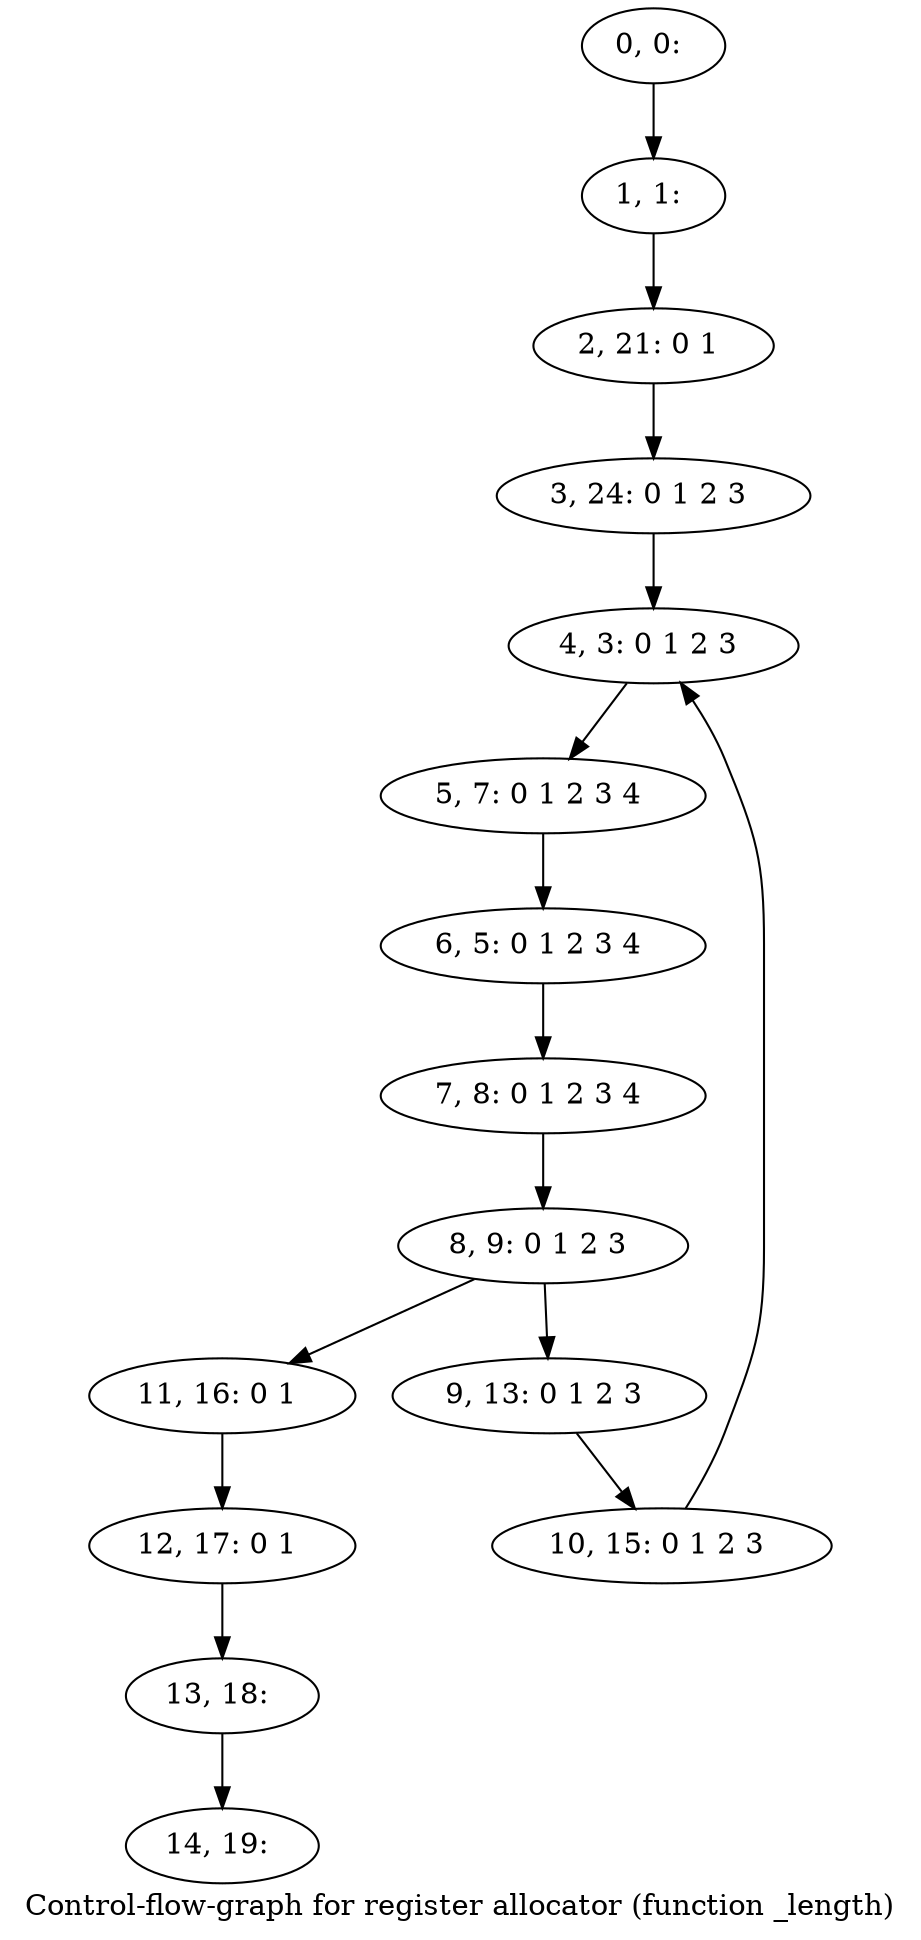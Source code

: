 digraph G {
graph [label="Control-flow-graph for register allocator (function _length)"]
0[label="0, 0: "];
1[label="1, 1: "];
2[label="2, 21: 0 1 "];
3[label="3, 24: 0 1 2 3 "];
4[label="4, 3: 0 1 2 3 "];
5[label="5, 7: 0 1 2 3 4 "];
6[label="6, 5: 0 1 2 3 4 "];
7[label="7, 8: 0 1 2 3 4 "];
8[label="8, 9: 0 1 2 3 "];
9[label="9, 13: 0 1 2 3 "];
10[label="10, 15: 0 1 2 3 "];
11[label="11, 16: 0 1 "];
12[label="12, 17: 0 1 "];
13[label="13, 18: "];
14[label="14, 19: "];
0->1 ;
1->2 ;
2->3 ;
3->4 ;
4->5 ;
5->6 ;
6->7 ;
7->8 ;
8->9 ;
8->11 ;
9->10 ;
10->4 ;
11->12 ;
12->13 ;
13->14 ;
}
